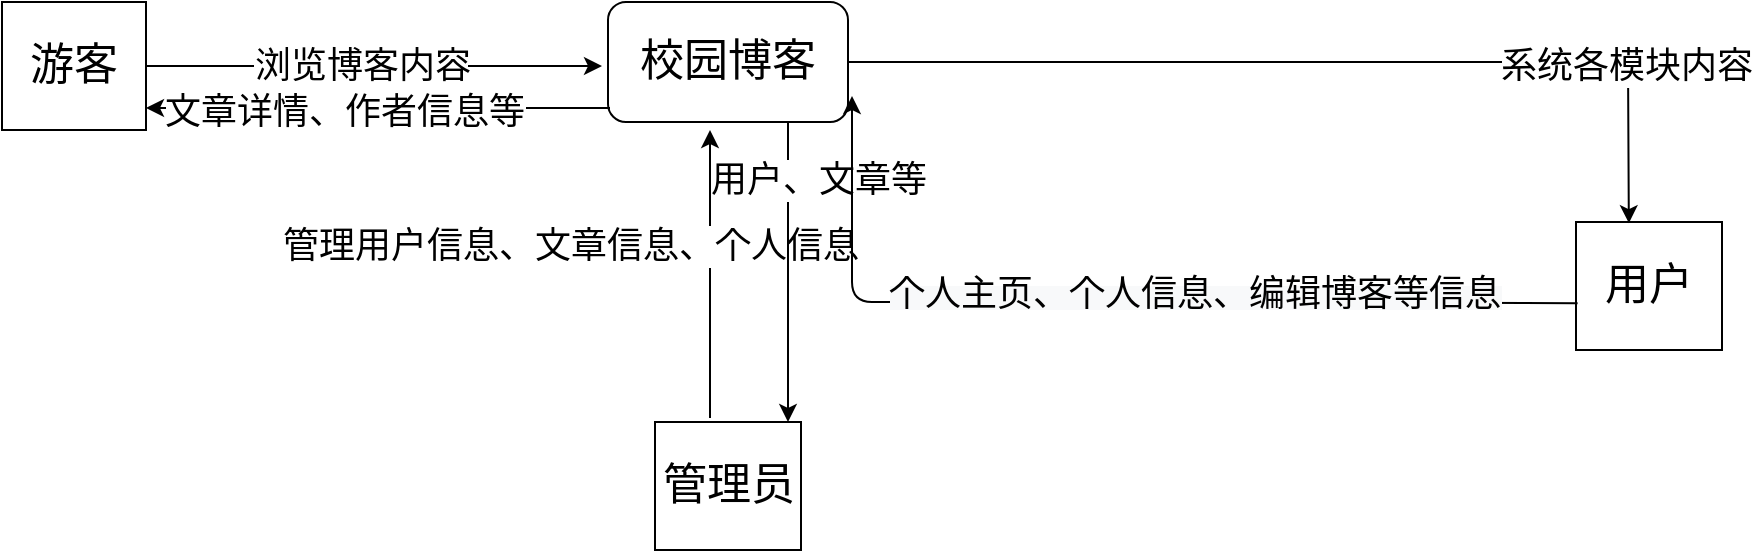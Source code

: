 <mxfile version="15.2.7" type="device"><diagram name="Page-1" id="929967ad-93f9-6ef4-fab6-5d389245f69c"><mxGraphModel dx="1024" dy="592" grid="0" gridSize="10" guides="1" tooltips="1" connect="1" arrows="1" fold="1" page="1" pageScale="1.5" pageWidth="4681" pageHeight="3300" background="none" math="0" shadow="0"><root><mxCell id="0" style=";html=1;"/><mxCell id="1" style=";html=1;" parent="0"/><mxCell id="ECZOYzqxRs2Fqsq3BmsU-1" value="&lt;font style=&quot;font-size: 22px&quot;&gt;校园博客&lt;/font&gt;" style="rounded=1;whiteSpace=wrap;html=1;" parent="1" vertex="1"><mxGeometry x="469" y="106" width="120" height="60" as="geometry"/></mxCell><mxCell id="ECZOYzqxRs2Fqsq3BmsU-6" value="" style="edgeStyle=orthogonalEdgeStyle;rounded=0;orthogonalLoop=1;jettySize=auto;html=1;startArrow=none;" parent="1" edge="1"><mxGeometry relative="1" as="geometry"><mxPoint x="466" y="138" as="targetPoint"/><mxPoint x="399" y="138" as="sourcePoint"/></mxGeometry></mxCell><mxCell id="ECZOYzqxRs2Fqsq3BmsU-2" value="&lt;font style=&quot;font-size: 22px&quot;&gt;游客&lt;/font&gt;" style="rounded=0;whiteSpace=wrap;html=1;fontSize=20;" parent="1" vertex="1"><mxGeometry x="166" y="106" width="72" height="64" as="geometry"/></mxCell><mxCell id="ECZOYzqxRs2Fqsq3BmsU-3" value="&lt;font style=&quot;font-size: 22px&quot;&gt;管理员&lt;/font&gt;" style="rounded=0;whiteSpace=wrap;html=1;" parent="1" vertex="1"><mxGeometry x="492.5" y="316" width="73" height="64" as="geometry"/></mxCell><mxCell id="ECZOYzqxRs2Fqsq3BmsU-4" value="&lt;font style=&quot;font-size: 22px&quot;&gt;用户&lt;/font&gt;" style="rounded=0;whiteSpace=wrap;html=1;" parent="1" vertex="1"><mxGeometry x="953" y="216" width="73" height="64" as="geometry"/></mxCell><mxCell id="ECZOYzqxRs2Fqsq3BmsU-8" value="" style="edgeStyle=orthogonalEdgeStyle;rounded=0;orthogonalLoop=1;jettySize=auto;html=1;endArrow=none;" parent="1" source="ECZOYzqxRs2Fqsq3BmsU-2" edge="1"><mxGeometry relative="1" as="geometry"><mxPoint x="239" y="138" as="sourcePoint"/><mxPoint x="292" y="138" as="targetPoint"/></mxGeometry></mxCell><mxCell id="ECZOYzqxRs2Fqsq3BmsU-9" value="" style="endArrow=classic;html=1;" parent="1" edge="1"><mxGeometry width="50" height="50" relative="1" as="geometry"><mxPoint x="470" y="159" as="sourcePoint"/><mxPoint x="238" y="159" as="targetPoint"/></mxGeometry></mxCell><mxCell id="ECZOYzqxRs2Fqsq3BmsU-15" value="&lt;font style=&quot;font-size: 18px&quot;&gt;文章详情、作者信息等&lt;/font&gt;" style="edgeLabel;html=1;align=center;verticalAlign=middle;resizable=0;points=[];" parent="ECZOYzqxRs2Fqsq3BmsU-9" vertex="1" connectable="0"><mxGeometry x="0.152" y="2" relative="1" as="geometry"><mxPoint as="offset"/></mxGeometry></mxCell><mxCell id="ECZOYzqxRs2Fqsq3BmsU-14" value="&lt;font style=&quot;font-size: 18px&quot;&gt;浏览博客内容&lt;/font&gt;" style="text;html=1;align=center;verticalAlign=middle;resizable=0;points=[];autosize=1;strokeColor=none;fillColor=none;" parent="1" vertex="1"><mxGeometry x="287" y="128.5" width="118" height="19" as="geometry"/></mxCell><mxCell id="ECZOYzqxRs2Fqsq3BmsU-16" value="" style="endArrow=classic;html=1;" parent="1" edge="1"><mxGeometry width="50" height="50" relative="1" as="geometry"><mxPoint x="520" y="314" as="sourcePoint"/><mxPoint x="520" y="170" as="targetPoint"/></mxGeometry></mxCell><mxCell id="ECZOYzqxRs2Fqsq3BmsU-17" value="&lt;font style=&quot;font-size: 18px&quot;&gt;管理用户信息、文章信息、个人信息&lt;/font&gt;" style="edgeLabel;html=1;align=center;verticalAlign=middle;resizable=0;points=[];rotation=0;" parent="ECZOYzqxRs2Fqsq3BmsU-16" vertex="1" connectable="0"><mxGeometry x="0.172" y="2" relative="1" as="geometry"><mxPoint x="-68" y="-2" as="offset"/></mxGeometry></mxCell><mxCell id="ECZOYzqxRs2Fqsq3BmsU-18" value="" style="endArrow=classic;html=1;exitX=0.75;exitY=1;exitDx=0;exitDy=0;entryX=0.911;entryY=0;entryDx=0;entryDy=0;entryPerimeter=0;" parent="1" source="ECZOYzqxRs2Fqsq3BmsU-1" target="ECZOYzqxRs2Fqsq3BmsU-3" edge="1"><mxGeometry width="50" height="50" relative="1" as="geometry"><mxPoint x="612" y="266" as="sourcePoint"/><mxPoint x="662" y="216" as="targetPoint"/></mxGeometry></mxCell><mxCell id="ECZOYzqxRs2Fqsq3BmsU-19" value="&lt;font style=&quot;font-size: 18px&quot;&gt;用户、文章等&lt;/font&gt;" style="edgeLabel;html=1;align=center;verticalAlign=middle;resizable=0;points=[];" parent="ECZOYzqxRs2Fqsq3BmsU-18" vertex="1" connectable="0"><mxGeometry x="-0.341" y="3" relative="1" as="geometry"><mxPoint x="12" y="-21" as="offset"/></mxGeometry></mxCell><mxCell id="ECZOYzqxRs2Fqsq3BmsU-20" value="" style="endArrow=classic;html=1;exitX=1;exitY=0.5;exitDx=0;exitDy=0;entryX=0.362;entryY=0.009;entryDx=0;entryDy=0;entryPerimeter=0;" parent="1" source="ECZOYzqxRs2Fqsq3BmsU-1" target="ECZOYzqxRs2Fqsq3BmsU-4" edge="1"><mxGeometry width="50" height="50" relative="1" as="geometry"><mxPoint x="776" y="162" as="sourcePoint"/><mxPoint x="826" y="136" as="targetPoint"/><Array as="points"><mxPoint x="979" y="136"/></Array></mxGeometry></mxCell><mxCell id="ECZOYzqxRs2Fqsq3BmsU-22" value="&lt;font style=&quot;font-size: 18px&quot;&gt;系统各模块内容&lt;/font&gt;" style="edgeLabel;html=1;align=center;verticalAlign=middle;resizable=0;points=[];" parent="ECZOYzqxRs2Fqsq3BmsU-20" vertex="1" connectable="0"><mxGeometry x="0.667" y="-1" relative="1" as="geometry"><mxPoint as="offset"/></mxGeometry></mxCell><mxCell id="ECZOYzqxRs2Fqsq3BmsU-23" value="" style="endArrow=classic;html=1;exitX=0.011;exitY=0.634;exitDx=0;exitDy=0;exitPerimeter=0;" parent="1" source="ECZOYzqxRs2Fqsq3BmsU-4" edge="1"><mxGeometry width="50" height="50" relative="1" as="geometry"><mxPoint x="693" y="364" as="sourcePoint"/><mxPoint x="591" y="153" as="targetPoint"/><Array as="points"><mxPoint x="735" y="256"/><mxPoint x="591" y="256"/></Array></mxGeometry></mxCell><mxCell id="ECZOYzqxRs2Fqsq3BmsU-24" value="&lt;span style=&quot;background-color: rgb(248 , 249 , 250)&quot;&gt;&lt;font style=&quot;font-size: 18px&quot;&gt;个人主页、个人信息、编辑博客等信息&lt;/font&gt;&lt;/span&gt;" style="edgeLabel;html=1;align=center;verticalAlign=middle;resizable=0;points=[];" parent="ECZOYzqxRs2Fqsq3BmsU-23" vertex="1" connectable="0"><mxGeometry x="-0.423" y="-1" relative="1" as="geometry"><mxPoint x="-58" y="-3" as="offset"/></mxGeometry></mxCell></root></mxGraphModel></diagram></mxfile>